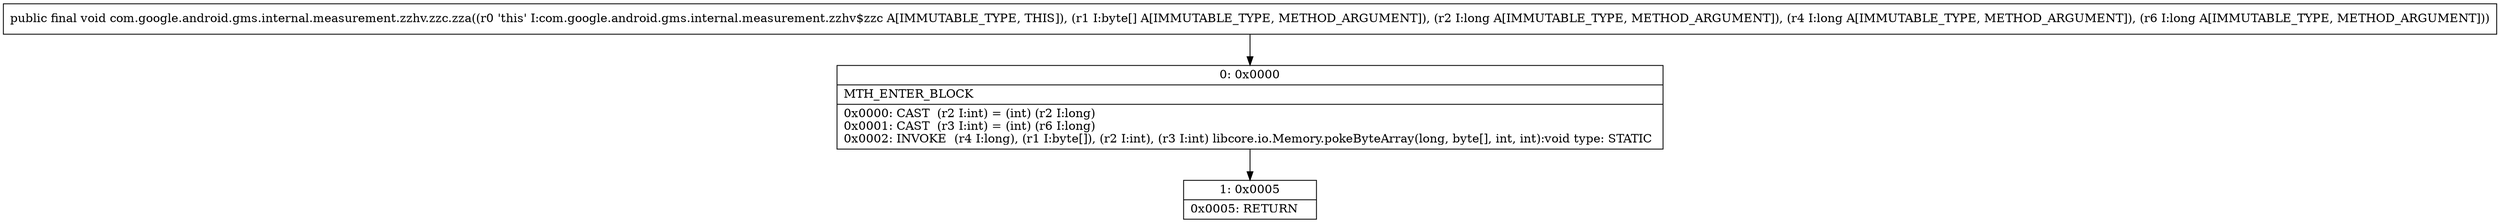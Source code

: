 digraph "CFG forcom.google.android.gms.internal.measurement.zzhv.zzc.zza([BJJJ)V" {
Node_0 [shape=record,label="{0\:\ 0x0000|MTH_ENTER_BLOCK\l|0x0000: CAST  (r2 I:int) = (int) (r2 I:long) \l0x0001: CAST  (r3 I:int) = (int) (r6 I:long) \l0x0002: INVOKE  (r4 I:long), (r1 I:byte[]), (r2 I:int), (r3 I:int) libcore.io.Memory.pokeByteArray(long, byte[], int, int):void type: STATIC \l}"];
Node_1 [shape=record,label="{1\:\ 0x0005|0x0005: RETURN   \l}"];
MethodNode[shape=record,label="{public final void com.google.android.gms.internal.measurement.zzhv.zzc.zza((r0 'this' I:com.google.android.gms.internal.measurement.zzhv$zzc A[IMMUTABLE_TYPE, THIS]), (r1 I:byte[] A[IMMUTABLE_TYPE, METHOD_ARGUMENT]), (r2 I:long A[IMMUTABLE_TYPE, METHOD_ARGUMENT]), (r4 I:long A[IMMUTABLE_TYPE, METHOD_ARGUMENT]), (r6 I:long A[IMMUTABLE_TYPE, METHOD_ARGUMENT])) }"];
MethodNode -> Node_0;
Node_0 -> Node_1;
}

